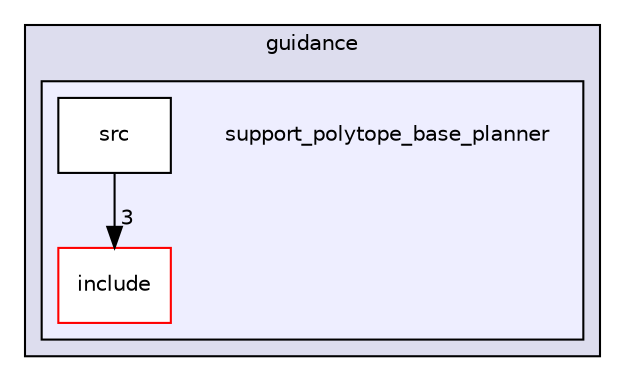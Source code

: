 digraph "catkin_ws/src/guidance/support_polytope_base_planner" {
  compound=true
  node [ fontsize="10", fontname="Helvetica"];
  edge [ labelfontsize="10", labelfontname="Helvetica"];
  subgraph clusterdir_3bc5830b146180778fb914a1c3335eec {
    graph [ bgcolor="#ddddee", pencolor="black", label="guidance" fontname="Helvetica", fontsize="10", URL="dir_3bc5830b146180778fb914a1c3335eec.html"]
  subgraph clusterdir_47daa6658bdb4e0f833f4fafb222ba74 {
    graph [ bgcolor="#eeeeff", pencolor="black", label="" URL="dir_47daa6658bdb4e0f833f4fafb222ba74.html"];
    dir_47daa6658bdb4e0f833f4fafb222ba74 [shape=plaintext label="support_polytope_base_planner"];
  dir_cba6b0fc397307dc41f79d86389c4c99 [shape=box label="include" fillcolor="white" style="filled" color="red" URL="dir_cba6b0fc397307dc41f79d86389c4c99.html"];
  dir_2fea23a534f7dee5f5ef1cbd2e97afa5 [shape=box label="src" fillcolor="white" style="filled" URL="dir_2fea23a534f7dee5f5ef1cbd2e97afa5.html"];
  }
  }
  dir_2fea23a534f7dee5f5ef1cbd2e97afa5->dir_cba6b0fc397307dc41f79d86389c4c99 [headlabel="3", labeldistance=1.5 headhref="dir_000071_000069.html"];
}
